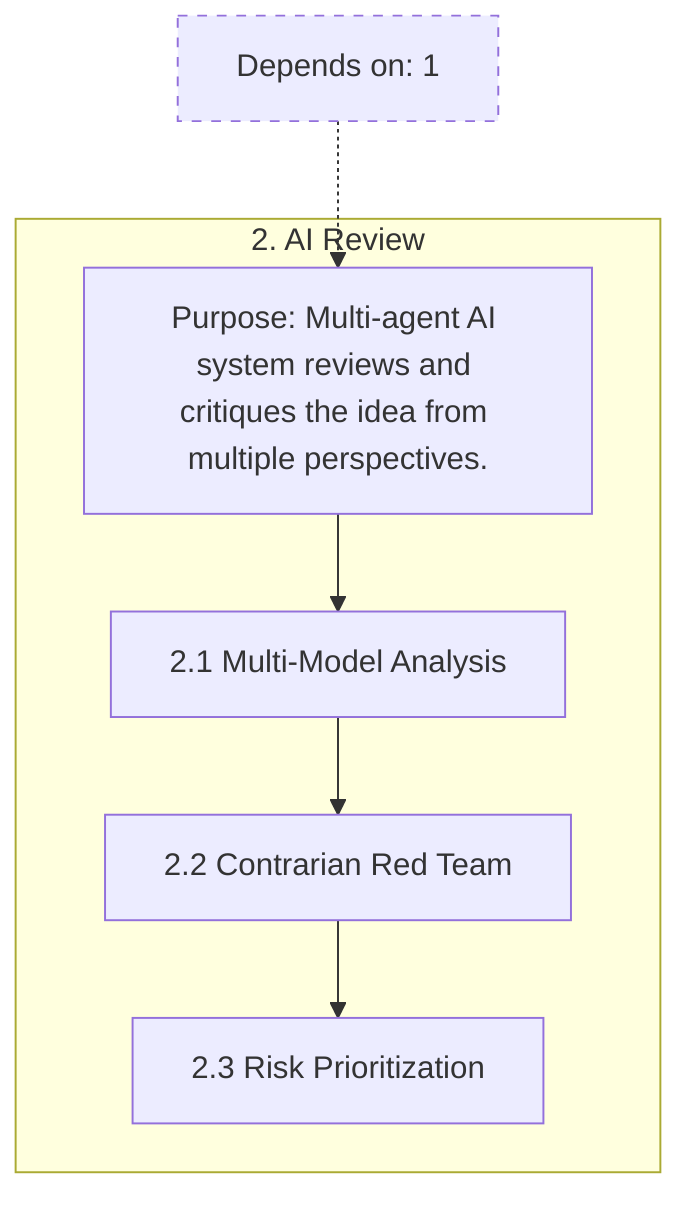 flowchart TB
%% Stage 2 Detail
subgraph S2["2. AI Review"]
  S2_root["Purpose: Multi-agent AI system reviews and critiques the idea from multiple perspectives."]
  S2_A["2.1 Multi-Model Analysis"]
  S2_B["2.2 Contrarian Red Team"]
  S2_C["2.3 Risk Prioritization"]
  S2_root --> S2_A --> S2_B --> S2_C
end
classDef dep stroke-dasharray: 5 5;
D2["Depends on: 1"]:::dep -.-> S2_root